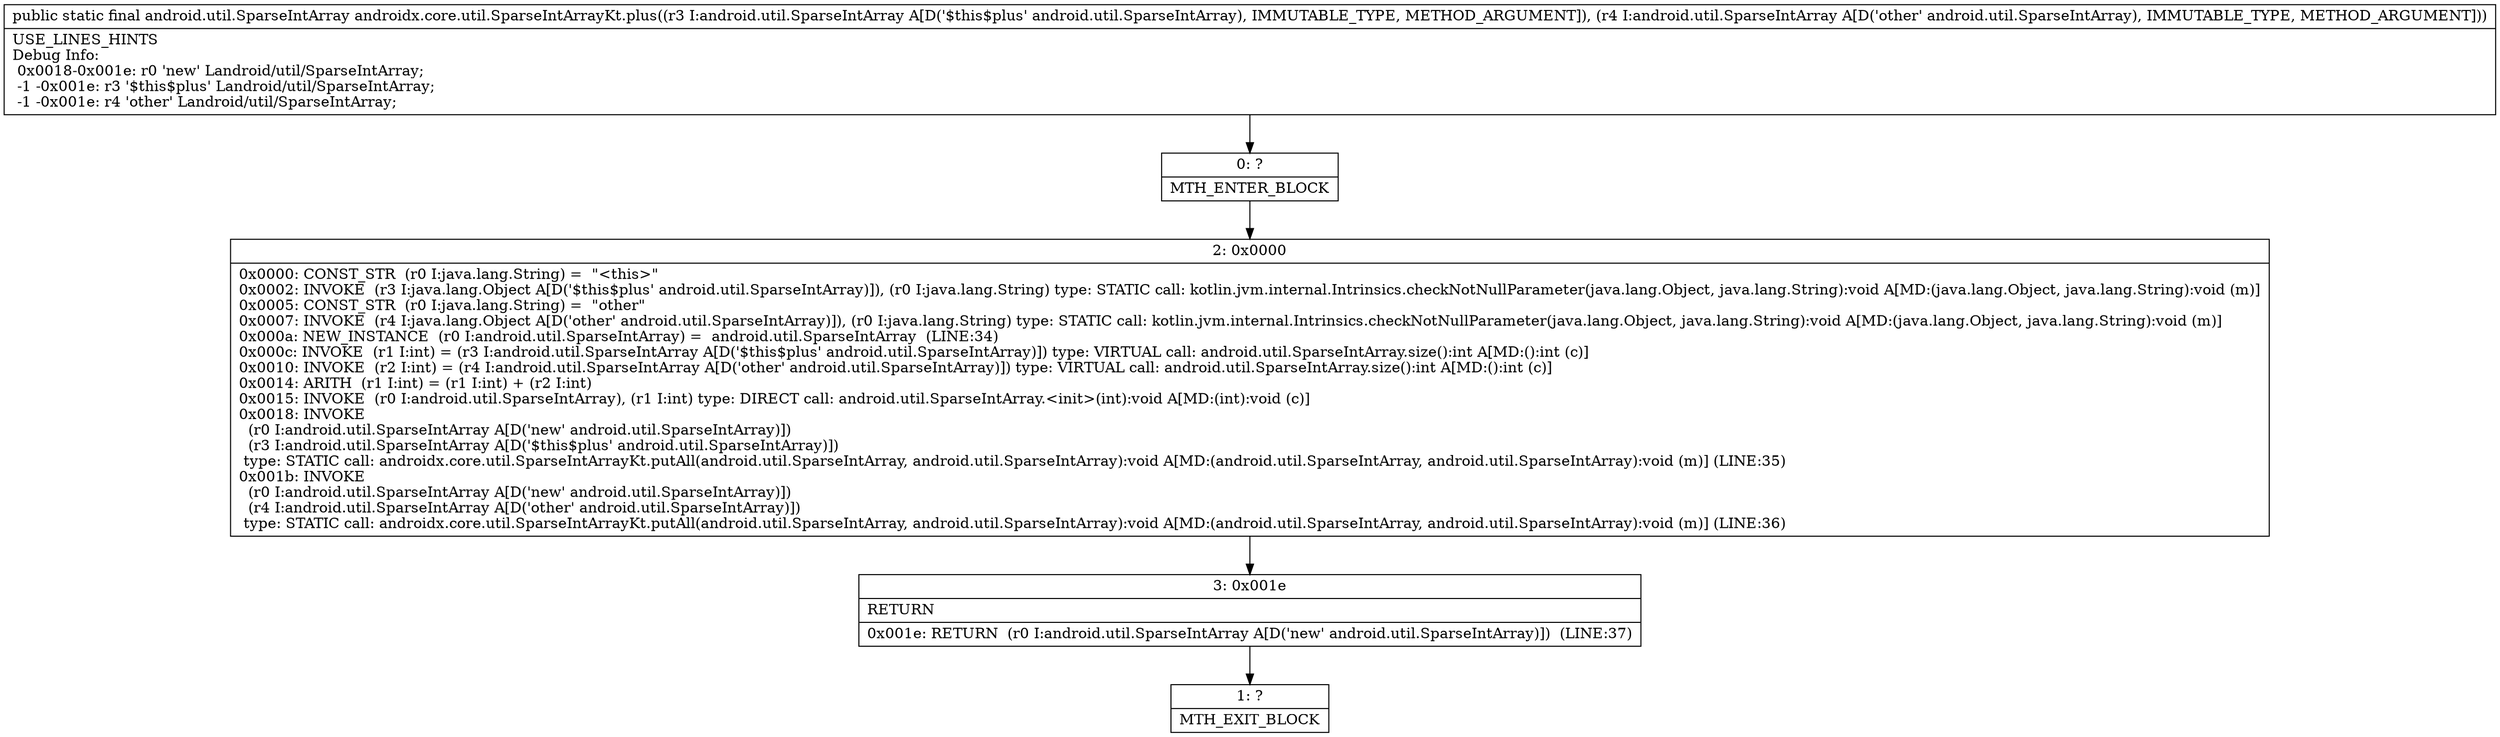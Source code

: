 digraph "CFG forandroidx.core.util.SparseIntArrayKt.plus(Landroid\/util\/SparseIntArray;Landroid\/util\/SparseIntArray;)Landroid\/util\/SparseIntArray;" {
Node_0 [shape=record,label="{0\:\ ?|MTH_ENTER_BLOCK\l}"];
Node_2 [shape=record,label="{2\:\ 0x0000|0x0000: CONST_STR  (r0 I:java.lang.String) =  \"\<this\>\" \l0x0002: INVOKE  (r3 I:java.lang.Object A[D('$this$plus' android.util.SparseIntArray)]), (r0 I:java.lang.String) type: STATIC call: kotlin.jvm.internal.Intrinsics.checkNotNullParameter(java.lang.Object, java.lang.String):void A[MD:(java.lang.Object, java.lang.String):void (m)]\l0x0005: CONST_STR  (r0 I:java.lang.String) =  \"other\" \l0x0007: INVOKE  (r4 I:java.lang.Object A[D('other' android.util.SparseIntArray)]), (r0 I:java.lang.String) type: STATIC call: kotlin.jvm.internal.Intrinsics.checkNotNullParameter(java.lang.Object, java.lang.String):void A[MD:(java.lang.Object, java.lang.String):void (m)]\l0x000a: NEW_INSTANCE  (r0 I:android.util.SparseIntArray) =  android.util.SparseIntArray  (LINE:34)\l0x000c: INVOKE  (r1 I:int) = (r3 I:android.util.SparseIntArray A[D('$this$plus' android.util.SparseIntArray)]) type: VIRTUAL call: android.util.SparseIntArray.size():int A[MD:():int (c)]\l0x0010: INVOKE  (r2 I:int) = (r4 I:android.util.SparseIntArray A[D('other' android.util.SparseIntArray)]) type: VIRTUAL call: android.util.SparseIntArray.size():int A[MD:():int (c)]\l0x0014: ARITH  (r1 I:int) = (r1 I:int) + (r2 I:int) \l0x0015: INVOKE  (r0 I:android.util.SparseIntArray), (r1 I:int) type: DIRECT call: android.util.SparseIntArray.\<init\>(int):void A[MD:(int):void (c)]\l0x0018: INVOKE  \l  (r0 I:android.util.SparseIntArray A[D('new' android.util.SparseIntArray)])\l  (r3 I:android.util.SparseIntArray A[D('$this$plus' android.util.SparseIntArray)])\l type: STATIC call: androidx.core.util.SparseIntArrayKt.putAll(android.util.SparseIntArray, android.util.SparseIntArray):void A[MD:(android.util.SparseIntArray, android.util.SparseIntArray):void (m)] (LINE:35)\l0x001b: INVOKE  \l  (r0 I:android.util.SparseIntArray A[D('new' android.util.SparseIntArray)])\l  (r4 I:android.util.SparseIntArray A[D('other' android.util.SparseIntArray)])\l type: STATIC call: androidx.core.util.SparseIntArrayKt.putAll(android.util.SparseIntArray, android.util.SparseIntArray):void A[MD:(android.util.SparseIntArray, android.util.SparseIntArray):void (m)] (LINE:36)\l}"];
Node_3 [shape=record,label="{3\:\ 0x001e|RETURN\l|0x001e: RETURN  (r0 I:android.util.SparseIntArray A[D('new' android.util.SparseIntArray)])  (LINE:37)\l}"];
Node_1 [shape=record,label="{1\:\ ?|MTH_EXIT_BLOCK\l}"];
MethodNode[shape=record,label="{public static final android.util.SparseIntArray androidx.core.util.SparseIntArrayKt.plus((r3 I:android.util.SparseIntArray A[D('$this$plus' android.util.SparseIntArray), IMMUTABLE_TYPE, METHOD_ARGUMENT]), (r4 I:android.util.SparseIntArray A[D('other' android.util.SparseIntArray), IMMUTABLE_TYPE, METHOD_ARGUMENT]))  | USE_LINES_HINTS\lDebug Info:\l  0x0018\-0x001e: r0 'new' Landroid\/util\/SparseIntArray;\l  \-1 \-0x001e: r3 '$this$plus' Landroid\/util\/SparseIntArray;\l  \-1 \-0x001e: r4 'other' Landroid\/util\/SparseIntArray;\l}"];
MethodNode -> Node_0;Node_0 -> Node_2;
Node_2 -> Node_3;
Node_3 -> Node_1;
}

